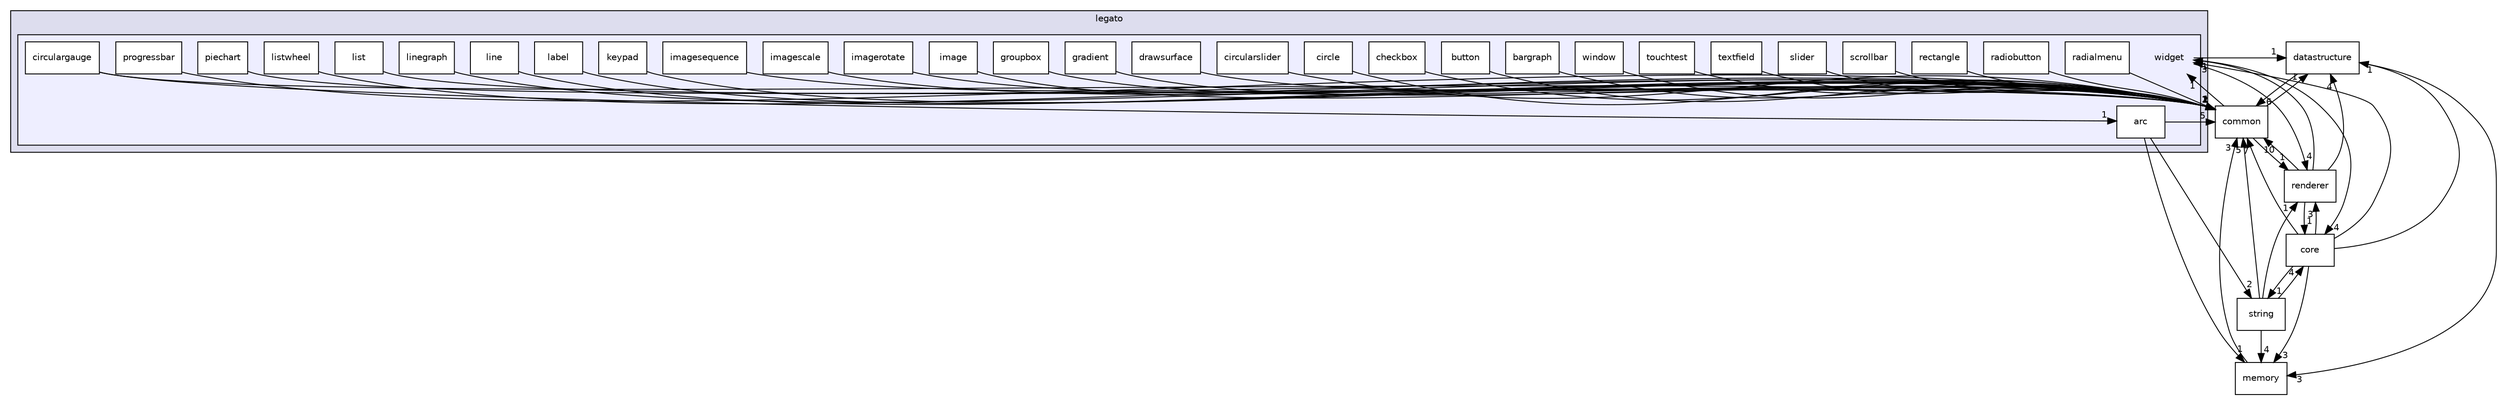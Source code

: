 digraph "C:/harmony3_dev/gfx/middleware/legato/library/src/gfx/legato/widget" {
  compound=true
  node [ fontsize="10", fontname="Helvetica"];
  edge [ labelfontsize="10", labelfontname="Helvetica"];
  subgraph clusterdir_940c51c258b7865068e2af5587097533 {
    graph [ bgcolor="#ddddee", pencolor="black", label="legato" fontname="Helvetica", fontsize="10", URL="dir_940c51c258b7865068e2af5587097533.html"]
  subgraph clusterdir_7f93f7c135b4a713e0b5fdaee2f8afbd {
    graph [ bgcolor="#eeeeff", pencolor="black", label="" URL="dir_7f93f7c135b4a713e0b5fdaee2f8afbd.html"];
    dir_7f93f7c135b4a713e0b5fdaee2f8afbd [shape=plaintext label="widget"];
    dir_be1be9acfd5dccf80d183234621427fe [shape=box label="arc" color="black" fillcolor="white" style="filled" URL="dir_be1be9acfd5dccf80d183234621427fe.html"];
    dir_d978fda27af181a36a94d26fd60edf25 [shape=box label="bargraph" color="black" fillcolor="white" style="filled" URL="dir_d978fda27af181a36a94d26fd60edf25.html"];
    dir_d49f79fd88b9a81a2ba244b7501f1ec3 [shape=box label="button" color="black" fillcolor="white" style="filled" URL="dir_d49f79fd88b9a81a2ba244b7501f1ec3.html"];
    dir_3990c3cbe909e8bd3f5aa49c29829dea [shape=box label="checkbox" color="black" fillcolor="white" style="filled" URL="dir_3990c3cbe909e8bd3f5aa49c29829dea.html"];
    dir_fbfc3e72cc2afda1f9de72786e1f3d5d [shape=box label="circle" color="black" fillcolor="white" style="filled" URL="dir_fbfc3e72cc2afda1f9de72786e1f3d5d.html"];
    dir_818b30594ac1eb473bdf350e2ac7c82c [shape=box label="circulargauge" color="black" fillcolor="white" style="filled" URL="dir_818b30594ac1eb473bdf350e2ac7c82c.html"];
    dir_732e87645e0a5cff3b5a064fe073345b [shape=box label="circularslider" color="black" fillcolor="white" style="filled" URL="dir_732e87645e0a5cff3b5a064fe073345b.html"];
    dir_7354a959a0e8867730d11fb02a69efb1 [shape=box label="drawsurface" color="black" fillcolor="white" style="filled" URL="dir_7354a959a0e8867730d11fb02a69efb1.html"];
    dir_eea83693ec9aef34f89e0a3ebe3caac4 [shape=box label="gradient" color="black" fillcolor="white" style="filled" URL="dir_eea83693ec9aef34f89e0a3ebe3caac4.html"];
    dir_0bbce6ebc17b351175c9226e7ae94080 [shape=box label="groupbox" color="black" fillcolor="white" style="filled" URL="dir_0bbce6ebc17b351175c9226e7ae94080.html"];
    dir_466b2eca1afe7fb31f7d6d2080e13a46 [shape=box label="image" color="black" fillcolor="white" style="filled" URL="dir_466b2eca1afe7fb31f7d6d2080e13a46.html"];
    dir_d6ea7b03d2719623b77db2514e5f3d5a [shape=box label="imagerotate" color="black" fillcolor="white" style="filled" URL="dir_d6ea7b03d2719623b77db2514e5f3d5a.html"];
    dir_98e20bc1f01e499e2a1713467c11a5c5 [shape=box label="imagescale" color="black" fillcolor="white" style="filled" URL="dir_98e20bc1f01e499e2a1713467c11a5c5.html"];
    dir_1781e989749a7caa3dfb92bd4a0ee9ae [shape=box label="imagesequence" color="black" fillcolor="white" style="filled" URL="dir_1781e989749a7caa3dfb92bd4a0ee9ae.html"];
    dir_53d3c4428995f9216f297c05ce81bda5 [shape=box label="keypad" color="black" fillcolor="white" style="filled" URL="dir_53d3c4428995f9216f297c05ce81bda5.html"];
    dir_6618da11903dc41eb119e89df53ec736 [shape=box label="label" color="black" fillcolor="white" style="filled" URL="dir_6618da11903dc41eb119e89df53ec736.html"];
    dir_b55e0efc4d16c3b5f8bea51848d7a916 [shape=box label="line" color="black" fillcolor="white" style="filled" URL="dir_b55e0efc4d16c3b5f8bea51848d7a916.html"];
    dir_a99eeafa23ac12c5971bb45021b39ad9 [shape=box label="linegraph" color="black" fillcolor="white" style="filled" URL="dir_a99eeafa23ac12c5971bb45021b39ad9.html"];
    dir_4f22c87a2f93d541d06ef06eb82a51cc [shape=box label="list" color="black" fillcolor="white" style="filled" URL="dir_4f22c87a2f93d541d06ef06eb82a51cc.html"];
    dir_d08d230e5796f276228eb0a6210eb001 [shape=box label="listwheel" color="black" fillcolor="white" style="filled" URL="dir_d08d230e5796f276228eb0a6210eb001.html"];
    dir_368ad47f056c96d56f2e18d128b5de25 [shape=box label="piechart" color="black" fillcolor="white" style="filled" URL="dir_368ad47f056c96d56f2e18d128b5de25.html"];
    dir_f344ace935c6715877481a1977405f60 [shape=box label="progressbar" color="black" fillcolor="white" style="filled" URL="dir_f344ace935c6715877481a1977405f60.html"];
    dir_48602ab6b1a9c77cd4cd9090f156edd1 [shape=box label="radialmenu" color="black" fillcolor="white" style="filled" URL="dir_48602ab6b1a9c77cd4cd9090f156edd1.html"];
    dir_52311e8b7afbfd9d92a54ea3212c6d29 [shape=box label="radiobutton" color="black" fillcolor="white" style="filled" URL="dir_52311e8b7afbfd9d92a54ea3212c6d29.html"];
    dir_8e1d4bbc04b5c0cc823e8269db366dbb [shape=box label="rectangle" color="black" fillcolor="white" style="filled" URL="dir_8e1d4bbc04b5c0cc823e8269db366dbb.html"];
    dir_666c3551dd0b6aef7a057ccfa868f938 [shape=box label="scrollbar" color="black" fillcolor="white" style="filled" URL="dir_666c3551dd0b6aef7a057ccfa868f938.html"];
    dir_13cb2dea55cbae84cc5c52a940c15444 [shape=box label="slider" color="black" fillcolor="white" style="filled" URL="dir_13cb2dea55cbae84cc5c52a940c15444.html"];
    dir_d1163e68675ad95f4654ea5f6687013c [shape=box label="textfield" color="black" fillcolor="white" style="filled" URL="dir_d1163e68675ad95f4654ea5f6687013c.html"];
    dir_d2ad991b3742ce7517801db2d03c456c [shape=box label="touchtest" color="black" fillcolor="white" style="filled" URL="dir_d2ad991b3742ce7517801db2d03c456c.html"];
    dir_c68149f9a96f1758235165d8a04b497f [shape=box label="window" color="black" fillcolor="white" style="filled" URL="dir_c68149f9a96f1758235165d8a04b497f.html"];
  }
  }
  dir_b64752b4b0e64ac037ae415bf62ea1c1 [shape=box label="datastructure" URL="dir_b64752b4b0e64ac037ae415bf62ea1c1.html"];
  dir_58477ab3fab51fda1597c56f05aa9b0b [shape=box label="core" URL="dir_58477ab3fab51fda1597c56f05aa9b0b.html"];
  dir_3a276c865c4ef20fbcd6f3ec5fc83d1e [shape=box label="string" URL="dir_3a276c865c4ef20fbcd6f3ec5fc83d1e.html"];
  dir_72a68f568b475d355763ee2302e89937 [shape=box label="common" URL="dir_72a68f568b475d355763ee2302e89937.html"];
  dir_38e1327d2fe756fc5d23b71ab85ebc83 [shape=box label="renderer" URL="dir_38e1327d2fe756fc5d23b71ab85ebc83.html"];
  dir_fec4bb45978c83ebaa4efed687323b62 [shape=box label="memory" URL="dir_fec4bb45978c83ebaa4efed687323b62.html"];
  dir_b64752b4b0e64ac037ae415bf62ea1c1->dir_72a68f568b475d355763ee2302e89937 [headlabel="6", labeldistance=1.5 headhref="dir_000055_000053.html"];
  dir_b64752b4b0e64ac037ae415bf62ea1c1->dir_fec4bb45978c83ebaa4efed687323b62 [headlabel="3", labeldistance=1.5 headhref="dir_000055_000061.html"];
  dir_a99eeafa23ac12c5971bb45021b39ad9->dir_72a68f568b475d355763ee2302e89937 [headlabel="1", labeldistance=1.5 headhref="dir_000082_000053.html"];
  dir_d2ad991b3742ce7517801db2d03c456c->dir_72a68f568b475d355763ee2302e89937 [headlabel="1", labeldistance=1.5 headhref="dir_000093_000053.html"];
  dir_c68149f9a96f1758235165d8a04b497f->dir_72a68f568b475d355763ee2302e89937 [headlabel="1", labeldistance=1.5 headhref="dir_000094_000053.html"];
  dir_eea83693ec9aef34f89e0a3ebe3caac4->dir_72a68f568b475d355763ee2302e89937 [headlabel="1", labeldistance=1.5 headhref="dir_000073_000053.html"];
  dir_52311e8b7afbfd9d92a54ea3212c6d29->dir_72a68f568b475d355763ee2302e89937 [headlabel="2", labeldistance=1.5 headhref="dir_000088_000053.html"];
  dir_1781e989749a7caa3dfb92bd4a0ee9ae->dir_72a68f568b475d355763ee2302e89937 [headlabel="1", labeldistance=1.5 headhref="dir_000078_000053.html"];
  dir_be1be9acfd5dccf80d183234621427fe->dir_3a276c865c4ef20fbcd6f3ec5fc83d1e [headlabel="2", labeldistance=1.5 headhref="dir_000065_000063.html"];
  dir_be1be9acfd5dccf80d183234621427fe->dir_72a68f568b475d355763ee2302e89937 [headlabel="5", labeldistance=1.5 headhref="dir_000065_000053.html"];
  dir_be1be9acfd5dccf80d183234621427fe->dir_fec4bb45978c83ebaa4efed687323b62 [headlabel="1", labeldistance=1.5 headhref="dir_000065_000061.html"];
  dir_d6ea7b03d2719623b77db2514e5f3d5a->dir_72a68f568b475d355763ee2302e89937 [headlabel="1", labeldistance=1.5 headhref="dir_000076_000053.html"];
  dir_f344ace935c6715877481a1977405f60->dir_72a68f568b475d355763ee2302e89937 [headlabel="1", labeldistance=1.5 headhref="dir_000086_000053.html"];
  dir_98e20bc1f01e499e2a1713467c11a5c5->dir_72a68f568b475d355763ee2302e89937 [headlabel="1", labeldistance=1.5 headhref="dir_000077_000053.html"];
  dir_13cb2dea55cbae84cc5c52a940c15444->dir_72a68f568b475d355763ee2302e89937 [headlabel="1", labeldistance=1.5 headhref="dir_000091_000053.html"];
  dir_58477ab3fab51fda1597c56f05aa9b0b->dir_b64752b4b0e64ac037ae415bf62ea1c1 [headlabel="1", labeldistance=1.5 headhref="dir_000054_000055.html"];
  dir_58477ab3fab51fda1597c56f05aa9b0b->dir_3a276c865c4ef20fbcd6f3ec5fc83d1e [headlabel="1", labeldistance=1.5 headhref="dir_000054_000063.html"];
  dir_58477ab3fab51fda1597c56f05aa9b0b->dir_72a68f568b475d355763ee2302e89937 [headlabel="7", labeldistance=1.5 headhref="dir_000054_000053.html"];
  dir_58477ab3fab51fda1597c56f05aa9b0b->dir_7f93f7c135b4a713e0b5fdaee2f8afbd [headlabel="3", labeldistance=1.5 headhref="dir_000054_000064.html"];
  dir_58477ab3fab51fda1597c56f05aa9b0b->dir_38e1327d2fe756fc5d23b71ab85ebc83 [headlabel="3", labeldistance=1.5 headhref="dir_000054_000062.html"];
  dir_58477ab3fab51fda1597c56f05aa9b0b->dir_fec4bb45978c83ebaa4efed687323b62 [headlabel="3", labeldistance=1.5 headhref="dir_000054_000061.html"];
  dir_3990c3cbe909e8bd3f5aa49c29829dea->dir_72a68f568b475d355763ee2302e89937 [headlabel="1", labeldistance=1.5 headhref="dir_000068_000053.html"];
  dir_d978fda27af181a36a94d26fd60edf25->dir_72a68f568b475d355763ee2302e89937 [headlabel="1", labeldistance=1.5 headhref="dir_000066_000053.html"];
  dir_3a276c865c4ef20fbcd6f3ec5fc83d1e->dir_58477ab3fab51fda1597c56f05aa9b0b [headlabel="4", labeldistance=1.5 headhref="dir_000063_000054.html"];
  dir_3a276c865c4ef20fbcd6f3ec5fc83d1e->dir_72a68f568b475d355763ee2302e89937 [headlabel="5", labeldistance=1.5 headhref="dir_000063_000053.html"];
  dir_3a276c865c4ef20fbcd6f3ec5fc83d1e->dir_38e1327d2fe756fc5d23b71ab85ebc83 [headlabel="1", labeldistance=1.5 headhref="dir_000063_000062.html"];
  dir_3a276c865c4ef20fbcd6f3ec5fc83d1e->dir_fec4bb45978c83ebaa4efed687323b62 [headlabel="4", labeldistance=1.5 headhref="dir_000063_000061.html"];
  dir_d1163e68675ad95f4654ea5f6687013c->dir_72a68f568b475d355763ee2302e89937 [headlabel="1", labeldistance=1.5 headhref="dir_000092_000053.html"];
  dir_818b30594ac1eb473bdf350e2ac7c82c->dir_be1be9acfd5dccf80d183234621427fe [headlabel="1", labeldistance=1.5 headhref="dir_000070_000065.html"];
  dir_818b30594ac1eb473bdf350e2ac7c82c->dir_72a68f568b475d355763ee2302e89937 [headlabel="1", labeldistance=1.5 headhref="dir_000070_000053.html"];
  dir_666c3551dd0b6aef7a057ccfa868f938->dir_72a68f568b475d355763ee2302e89937 [headlabel="1", labeldistance=1.5 headhref="dir_000090_000053.html"];
  dir_7354a959a0e8867730d11fb02a69efb1->dir_72a68f568b475d355763ee2302e89937 [headlabel="1", labeldistance=1.5 headhref="dir_000072_000053.html"];
  dir_72a68f568b475d355763ee2302e89937->dir_b64752b4b0e64ac037ae415bf62ea1c1 [headlabel="1", labeldistance=1.5 headhref="dir_000053_000055.html"];
  dir_72a68f568b475d355763ee2302e89937->dir_7f93f7c135b4a713e0b5fdaee2f8afbd [headlabel="1", labeldistance=1.5 headhref="dir_000053_000064.html"];
  dir_72a68f568b475d355763ee2302e89937->dir_38e1327d2fe756fc5d23b71ab85ebc83 [headlabel="1", labeldistance=1.5 headhref="dir_000053_000062.html"];
  dir_0bbce6ebc17b351175c9226e7ae94080->dir_72a68f568b475d355763ee2302e89937 [headlabel="1", labeldistance=1.5 headhref="dir_000074_000053.html"];
  dir_fbfc3e72cc2afda1f9de72786e1f3d5d->dir_72a68f568b475d355763ee2302e89937 [headlabel="1", labeldistance=1.5 headhref="dir_000069_000053.html"];
  dir_466b2eca1afe7fb31f7d6d2080e13a46->dir_72a68f568b475d355763ee2302e89937 [headlabel="1", labeldistance=1.5 headhref="dir_000075_000053.html"];
  dir_48602ab6b1a9c77cd4cd9090f156edd1->dir_72a68f568b475d355763ee2302e89937 [headlabel="1", labeldistance=1.5 headhref="dir_000087_000053.html"];
  dir_368ad47f056c96d56f2e18d128b5de25->dir_72a68f568b475d355763ee2302e89937 [headlabel="1", labeldistance=1.5 headhref="dir_000085_000053.html"];
  dir_b55e0efc4d16c3b5f8bea51848d7a916->dir_72a68f568b475d355763ee2302e89937 [headlabel="1", labeldistance=1.5 headhref="dir_000081_000053.html"];
  dir_53d3c4428995f9216f297c05ce81bda5->dir_72a68f568b475d355763ee2302e89937 [headlabel="1", labeldistance=1.5 headhref="dir_000079_000053.html"];
  dir_732e87645e0a5cff3b5a064fe073345b->dir_72a68f568b475d355763ee2302e89937 [headlabel="1", labeldistance=1.5 headhref="dir_000071_000053.html"];
  dir_8e1d4bbc04b5c0cc823e8269db366dbb->dir_72a68f568b475d355763ee2302e89937 [headlabel="1", labeldistance=1.5 headhref="dir_000089_000053.html"];
  dir_6618da11903dc41eb119e89df53ec736->dir_72a68f568b475d355763ee2302e89937 [headlabel="1", labeldistance=1.5 headhref="dir_000080_000053.html"];
  dir_4f22c87a2f93d541d06ef06eb82a51cc->dir_72a68f568b475d355763ee2302e89937 [headlabel="1", labeldistance=1.5 headhref="dir_000083_000053.html"];
  dir_d49f79fd88b9a81a2ba244b7501f1ec3->dir_72a68f568b475d355763ee2302e89937 [headlabel="1", labeldistance=1.5 headhref="dir_000067_000053.html"];
  dir_7f93f7c135b4a713e0b5fdaee2f8afbd->dir_b64752b4b0e64ac037ae415bf62ea1c1 [headlabel="1", labeldistance=1.5 headhref="dir_000064_000055.html"];
  dir_7f93f7c135b4a713e0b5fdaee2f8afbd->dir_58477ab3fab51fda1597c56f05aa9b0b [headlabel="4", labeldistance=1.5 headhref="dir_000064_000054.html"];
  dir_7f93f7c135b4a713e0b5fdaee2f8afbd->dir_38e1327d2fe756fc5d23b71ab85ebc83 [headlabel="4", labeldistance=1.5 headhref="dir_000064_000062.html"];
  dir_d08d230e5796f276228eb0a6210eb001->dir_72a68f568b475d355763ee2302e89937 [headlabel="2", labeldistance=1.5 headhref="dir_000084_000053.html"];
  dir_38e1327d2fe756fc5d23b71ab85ebc83->dir_b64752b4b0e64ac037ae415bf62ea1c1 [headlabel="4", labeldistance=1.5 headhref="dir_000062_000055.html"];
  dir_38e1327d2fe756fc5d23b71ab85ebc83->dir_58477ab3fab51fda1597c56f05aa9b0b [headlabel="1", labeldistance=1.5 headhref="dir_000062_000054.html"];
  dir_38e1327d2fe756fc5d23b71ab85ebc83->dir_72a68f568b475d355763ee2302e89937 [headlabel="10", labeldistance=1.5 headhref="dir_000062_000053.html"];
  dir_38e1327d2fe756fc5d23b71ab85ebc83->dir_7f93f7c135b4a713e0b5fdaee2f8afbd [headlabel="1", labeldistance=1.5 headhref="dir_000062_000064.html"];
  dir_fec4bb45978c83ebaa4efed687323b62->dir_72a68f568b475d355763ee2302e89937 [headlabel="3", labeldistance=1.5 headhref="dir_000061_000053.html"];
}
